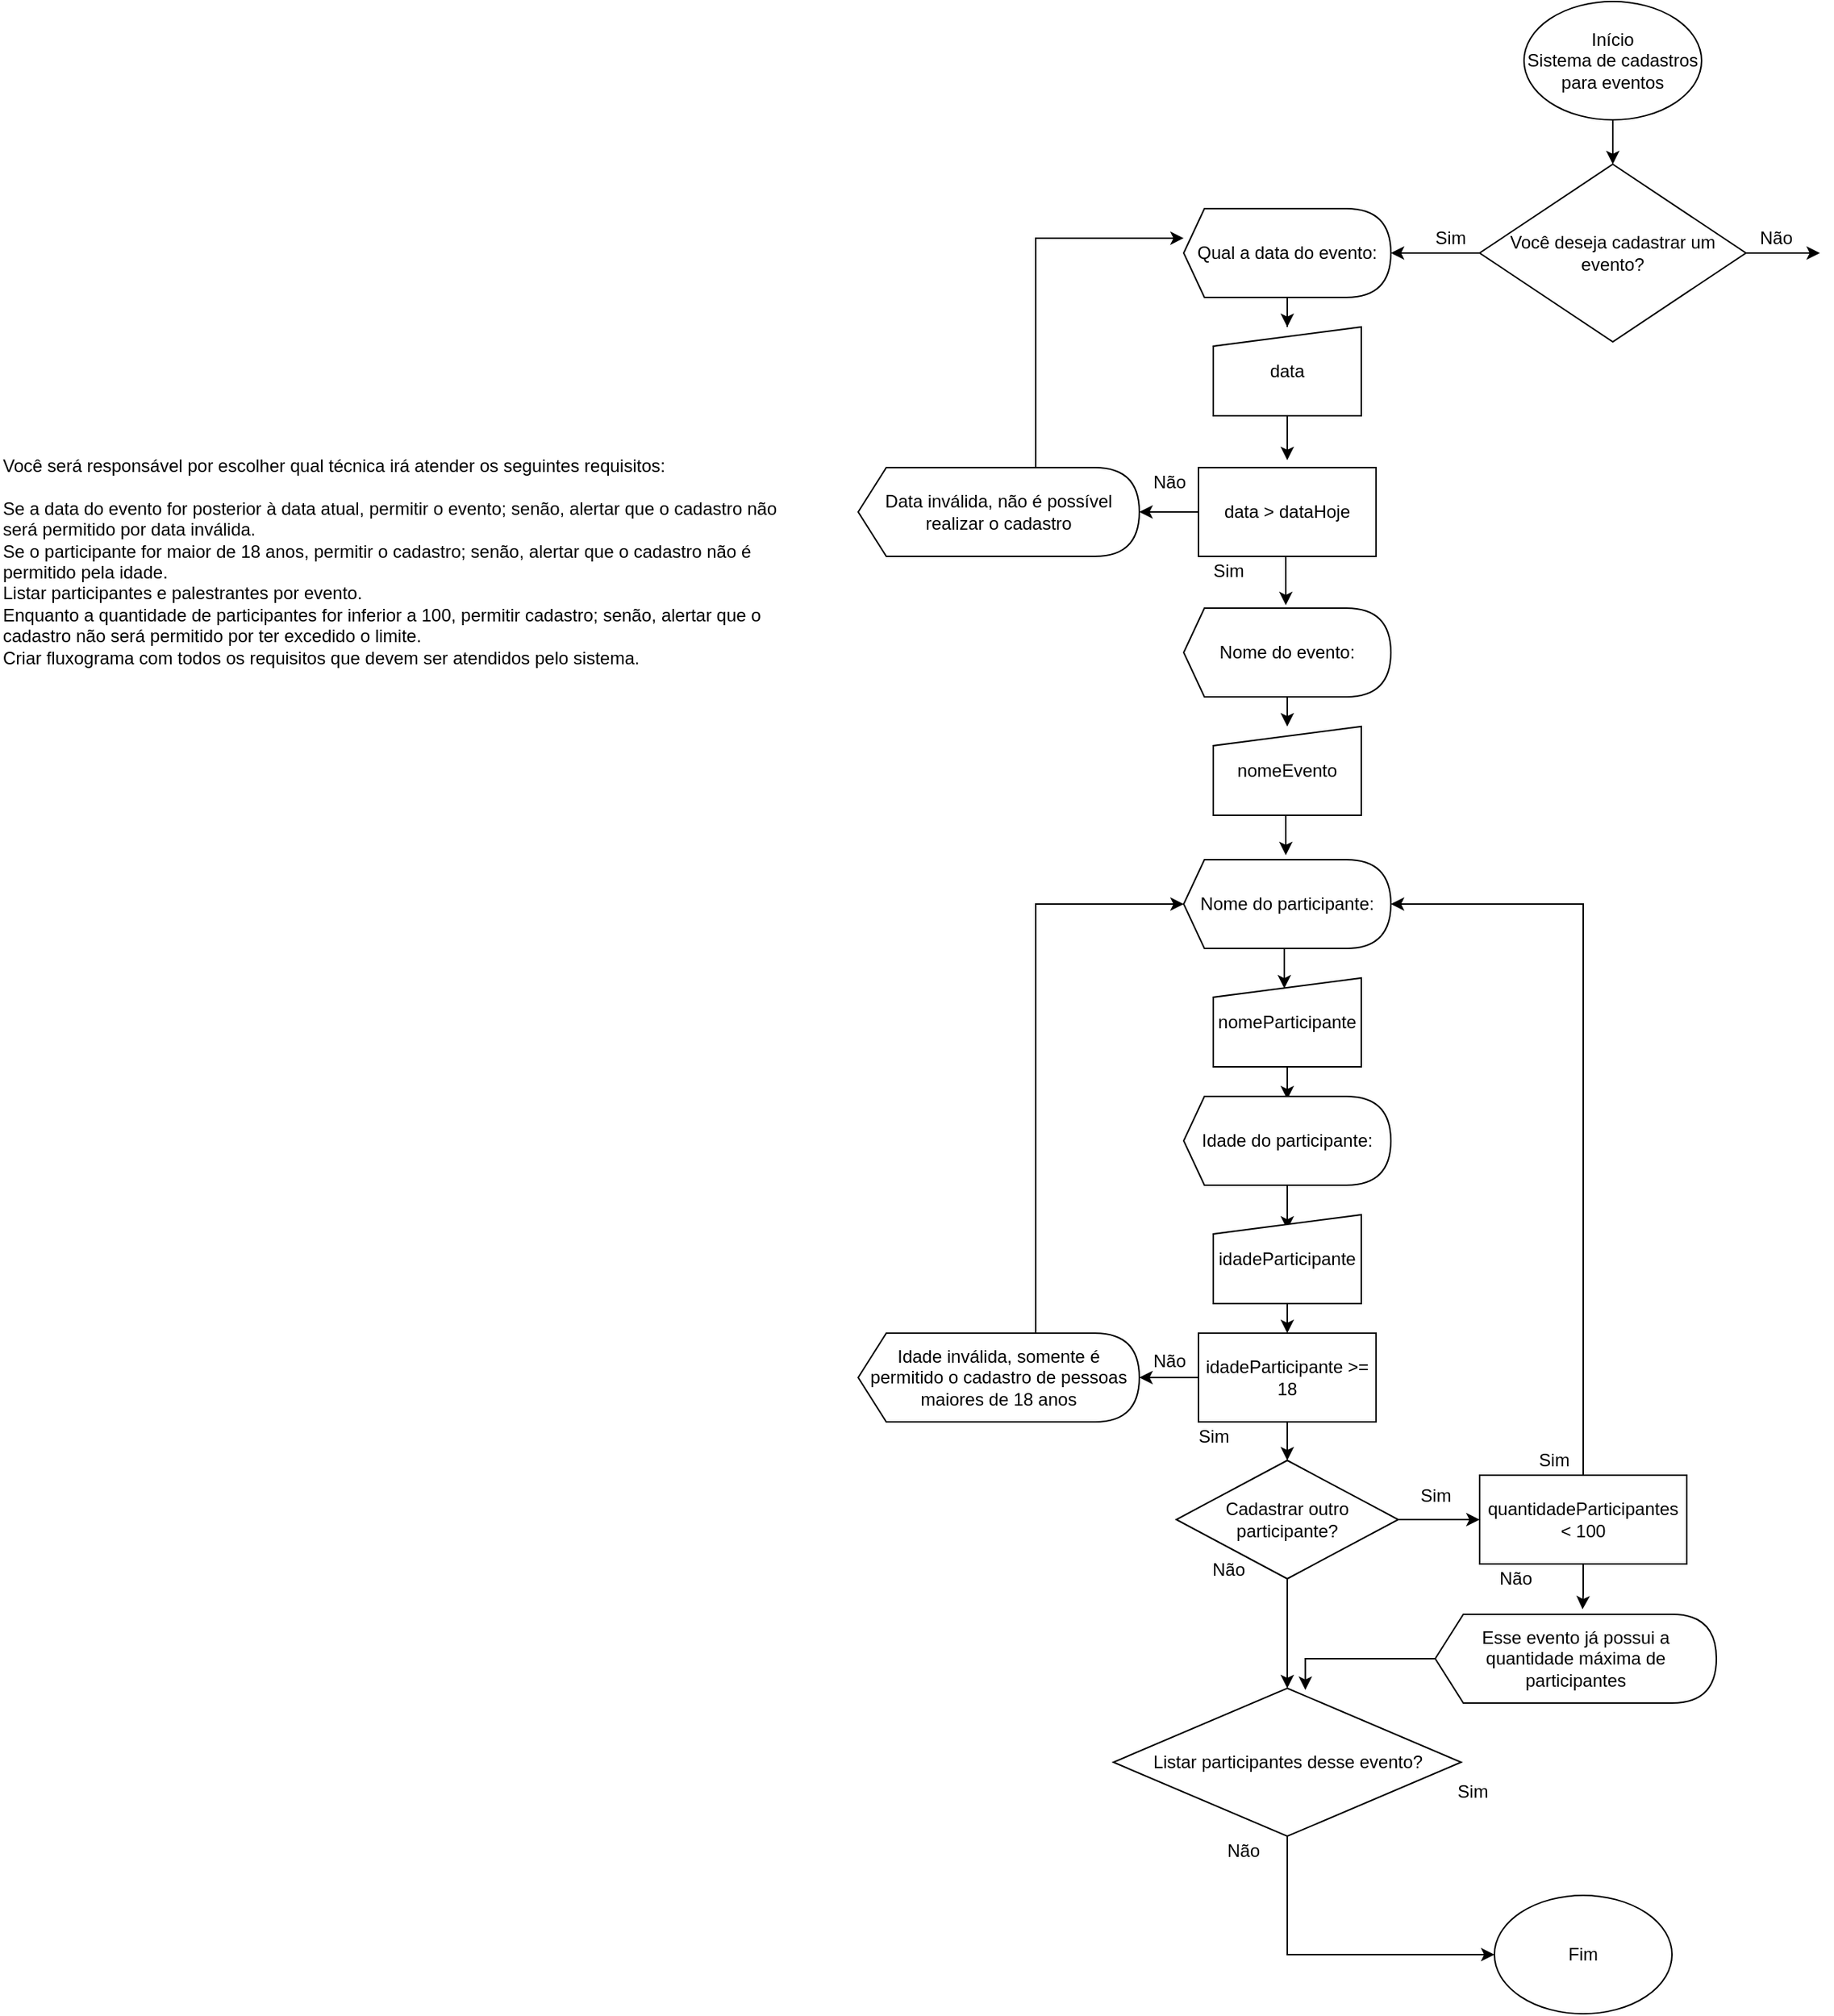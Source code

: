 <mxfile version="17.4.6" type="github">
  <diagram id="29ODBgfTGOtjrFLD_RwF" name="Page-1">
    <mxGraphModel dx="1791" dy="500" grid="1" gridSize="10" guides="1" tooltips="1" connect="1" arrows="1" fold="1" page="1" pageScale="1" pageWidth="827" pageHeight="1169" math="0" shadow="0">
      <root>
        <mxCell id="0" />
        <mxCell id="1" parent="0" />
        <mxCell id="-WZs5T-P6RfxNg0FdXoh-1" value="Você será responsável por escolher qual técnica irá atender os seguintes requisitos:&#xa;&#xa;Se a data do evento for posterior à data atual, permitir o evento; senão, alertar que o cadastro não será permitido por data inválida.&#xa;Se o participante for maior de 18 anos, permitir o cadastro; senão, alertar que o cadastro não é permitido pela idade.&#xa;Listar participantes e palestrantes por evento.&#xa;Enquanto a quantidade de participantes for inferior a 100, permitir cadastro; senão, alertar que o cadastro não será permitido por ter excedido o limite.&#xa;Criar fluxograma com todos os requisitos que devem ser atendidos pelo sistema." style="text;whiteSpace=wrap;html=1;" parent="1" vertex="1">
          <mxGeometry x="-630" y="540" width="550" height="160" as="geometry" />
        </mxCell>
        <mxCell id="-WZs5T-P6RfxNg0FdXoh-18" value="" style="edgeStyle=orthogonalEdgeStyle;rounded=0;orthogonalLoop=1;jettySize=auto;html=1;" parent="1" source="-WZs5T-P6RfxNg0FdXoh-2" target="-WZs5T-P6RfxNg0FdXoh-17" edge="1">
          <mxGeometry relative="1" as="geometry" />
        </mxCell>
        <mxCell id="-WZs5T-P6RfxNg0FdXoh-2" value="Início&lt;br&gt;Sistema de cadastros para eventos" style="ellipse;whiteSpace=wrap;html=1;" parent="1" vertex="1">
          <mxGeometry x="400" y="240" width="120" height="80" as="geometry" />
        </mxCell>
        <mxCell id="-WZs5T-P6RfxNg0FdXoh-19" value="" style="edgeStyle=orthogonalEdgeStyle;rounded=0;orthogonalLoop=1;jettySize=auto;html=1;" parent="1" source="-WZs5T-P6RfxNg0FdXoh-17" edge="1">
          <mxGeometry relative="1" as="geometry">
            <mxPoint x="600" y="410" as="targetPoint" />
          </mxGeometry>
        </mxCell>
        <mxCell id="-WZs5T-P6RfxNg0FdXoh-20" value="" style="edgeStyle=orthogonalEdgeStyle;rounded=0;orthogonalLoop=1;jettySize=auto;html=1;" parent="1" source="-WZs5T-P6RfxNg0FdXoh-17" edge="1">
          <mxGeometry relative="1" as="geometry">
            <mxPoint x="310" y="410" as="targetPoint" />
          </mxGeometry>
        </mxCell>
        <mxCell id="-WZs5T-P6RfxNg0FdXoh-17" value="&lt;span&gt;Você deseja cadastrar um evento?&lt;/span&gt;" style="strokeWidth=1;html=1;shape=mxgraph.flowchart.decision;whiteSpace=wrap;rounded=0;sketch=0;" parent="1" vertex="1">
          <mxGeometry x="370" y="350" width="180" height="120" as="geometry" />
        </mxCell>
        <mxCell id="-WZs5T-P6RfxNg0FdXoh-22" value="Não" style="text;html=1;align=center;verticalAlign=middle;resizable=0;points=[];autosize=1;strokeColor=none;fillColor=none;" parent="1" vertex="1">
          <mxGeometry x="550" y="390" width="40" height="20" as="geometry" />
        </mxCell>
        <mxCell id="-WZs5T-P6RfxNg0FdXoh-23" value="Sim" style="text;html=1;align=center;verticalAlign=middle;resizable=0;points=[];autosize=1;strokeColor=none;fillColor=none;" parent="1" vertex="1">
          <mxGeometry x="330" y="390" width="40" height="20" as="geometry" />
        </mxCell>
        <mxCell id="-WZs5T-P6RfxNg0FdXoh-60" style="edgeStyle=orthogonalEdgeStyle;rounded=0;orthogonalLoop=1;jettySize=auto;html=1;entryX=0.5;entryY=0;entryDx=0;entryDy=0;" parent="1" source="-WZs5T-P6RfxNg0FdXoh-24" target="-WZs5T-P6RfxNg0FdXoh-26" edge="1">
          <mxGeometry relative="1" as="geometry" />
        </mxCell>
        <mxCell id="-WZs5T-P6RfxNg0FdXoh-24" value="Qual a data do evento:" style="shape=display;whiteSpace=wrap;html=1;size=0.1;" parent="1" vertex="1">
          <mxGeometry x="170" y="380" width="140" height="60" as="geometry" />
        </mxCell>
        <mxCell id="-WZs5T-P6RfxNg0FdXoh-61" style="edgeStyle=orthogonalEdgeStyle;rounded=0;orthogonalLoop=1;jettySize=auto;html=1;" parent="1" source="-WZs5T-P6RfxNg0FdXoh-26" edge="1">
          <mxGeometry relative="1" as="geometry">
            <mxPoint x="240" y="550" as="targetPoint" />
          </mxGeometry>
        </mxCell>
        <mxCell id="-WZs5T-P6RfxNg0FdXoh-26" value="data" style="html=1;strokeWidth=1;shape=manualInput;whiteSpace=wrap;rounded=0;size=13;arcSize=11;sketch=0;" parent="1" vertex="1">
          <mxGeometry x="190" y="460" width="100" height="60" as="geometry" />
        </mxCell>
        <mxCell id="-WZs5T-P6RfxNg0FdXoh-56" style="edgeStyle=orthogonalEdgeStyle;rounded=0;orthogonalLoop=1;jettySize=auto;html=1;exitX=0.5;exitY=1;exitDx=0;exitDy=0;entryX=0.493;entryY=-0.033;entryDx=0;entryDy=0;entryPerimeter=0;" parent="1" source="-WZs5T-P6RfxNg0FdXoh-27" target="-WZs5T-P6RfxNg0FdXoh-31" edge="1">
          <mxGeometry relative="1" as="geometry" />
        </mxCell>
        <mxCell id="-WZs5T-P6RfxNg0FdXoh-62" style="edgeStyle=orthogonalEdgeStyle;rounded=0;orthogonalLoop=1;jettySize=auto;html=1;exitX=0;exitY=0.5;exitDx=0;exitDy=0;entryX=1;entryY=0.5;entryDx=0;entryDy=0;entryPerimeter=0;" parent="1" source="-WZs5T-P6RfxNg0FdXoh-27" target="-WZs5T-P6RfxNg0FdXoh-30" edge="1">
          <mxGeometry relative="1" as="geometry" />
        </mxCell>
        <mxCell id="-WZs5T-P6RfxNg0FdXoh-27" value="data &amp;gt; dataHoje" style="rounded=0;whiteSpace=wrap;html=1;sketch=0;strokeWidth=1;" parent="1" vertex="1">
          <mxGeometry x="180" y="555" width="120" height="60" as="geometry" />
        </mxCell>
        <mxCell id="-WZs5T-P6RfxNg0FdXoh-28" value="Sim" style="text;html=1;align=center;verticalAlign=middle;resizable=0;points=[];autosize=1;strokeColor=none;fillColor=none;" parent="1" vertex="1">
          <mxGeometry x="180" y="615" width="40" height="20" as="geometry" />
        </mxCell>
        <mxCell id="-WZs5T-P6RfxNg0FdXoh-29" value="Não" style="text;html=1;align=center;verticalAlign=middle;resizable=0;points=[];autosize=1;strokeColor=none;fillColor=none;" parent="1" vertex="1">
          <mxGeometry x="140" y="555" width="40" height="20" as="geometry" />
        </mxCell>
        <mxCell id="-WZs5T-P6RfxNg0FdXoh-68" style="edgeStyle=orthogonalEdgeStyle;rounded=0;orthogonalLoop=1;jettySize=auto;html=1;entryX=0;entryY=0.333;entryDx=0;entryDy=0;entryPerimeter=0;" parent="1" source="-WZs5T-P6RfxNg0FdXoh-30" target="-WZs5T-P6RfxNg0FdXoh-24" edge="1">
          <mxGeometry relative="1" as="geometry">
            <Array as="points">
              <mxPoint x="70" y="400" />
            </Array>
          </mxGeometry>
        </mxCell>
        <mxCell id="-WZs5T-P6RfxNg0FdXoh-30" value="Data inválida, não é possível realizar o cadastro" style="shape=display;whiteSpace=wrap;html=1;size=0.1;" parent="1" vertex="1">
          <mxGeometry x="-50" y="555" width="190" height="60" as="geometry" />
        </mxCell>
        <mxCell id="-WZs5T-P6RfxNg0FdXoh-57" style="edgeStyle=orthogonalEdgeStyle;rounded=0;orthogonalLoop=1;jettySize=auto;html=1;exitX=0;exitY=0;exitDx=62;exitDy=60;exitPerimeter=0;entryX=0.5;entryY=0;entryDx=0;entryDy=0;" parent="1" source="-WZs5T-P6RfxNg0FdXoh-31" target="-WZs5T-P6RfxNg0FdXoh-32" edge="1">
          <mxGeometry relative="1" as="geometry" />
        </mxCell>
        <mxCell id="-WZs5T-P6RfxNg0FdXoh-31" value="Nome do evento:" style="shape=display;whiteSpace=wrap;html=1;size=0.1;" parent="1" vertex="1">
          <mxGeometry x="170" y="650" width="140" height="60" as="geometry" />
        </mxCell>
        <mxCell id="-WZs5T-P6RfxNg0FdXoh-54" style="edgeStyle=orthogonalEdgeStyle;rounded=0;orthogonalLoop=1;jettySize=auto;html=1;exitX=0.5;exitY=1;exitDx=0;exitDy=0;entryX=0.493;entryY=-0.05;entryDx=0;entryDy=0;entryPerimeter=0;" parent="1" source="-WZs5T-P6RfxNg0FdXoh-32" target="-WZs5T-P6RfxNg0FdXoh-33" edge="1">
          <mxGeometry relative="1" as="geometry" />
        </mxCell>
        <mxCell id="-WZs5T-P6RfxNg0FdXoh-32" value="nomeEvento" style="html=1;strokeWidth=1;shape=manualInput;whiteSpace=wrap;rounded=0;size=13;arcSize=11;sketch=0;" parent="1" vertex="1">
          <mxGeometry x="190" y="730" width="100" height="60" as="geometry" />
        </mxCell>
        <mxCell id="-WZs5T-P6RfxNg0FdXoh-55" style="edgeStyle=orthogonalEdgeStyle;rounded=0;orthogonalLoop=1;jettySize=auto;html=1;exitX=0;exitY=0;exitDx=62;exitDy=60;exitPerimeter=0;entryX=0.48;entryY=0.117;entryDx=0;entryDy=0;entryPerimeter=0;" parent="1" source="-WZs5T-P6RfxNg0FdXoh-33" target="-WZs5T-P6RfxNg0FdXoh-34" edge="1">
          <mxGeometry relative="1" as="geometry" />
        </mxCell>
        <mxCell id="-WZs5T-P6RfxNg0FdXoh-33" value="Nome do participante:" style="shape=display;whiteSpace=wrap;html=1;size=0.1;" parent="1" vertex="1">
          <mxGeometry x="170" y="820" width="140" height="60" as="geometry" />
        </mxCell>
        <mxCell id="-WZs5T-P6RfxNg0FdXoh-52" style="edgeStyle=orthogonalEdgeStyle;rounded=0;orthogonalLoop=1;jettySize=auto;html=1;exitX=0.5;exitY=1;exitDx=0;exitDy=0;entryX=0.5;entryY=0.033;entryDx=0;entryDy=0;entryPerimeter=0;" parent="1" source="-WZs5T-P6RfxNg0FdXoh-34" target="-WZs5T-P6RfxNg0FdXoh-35" edge="1">
          <mxGeometry relative="1" as="geometry" />
        </mxCell>
        <mxCell id="-WZs5T-P6RfxNg0FdXoh-34" value="nomeParticipante" style="html=1;strokeWidth=1;shape=manualInput;whiteSpace=wrap;rounded=0;size=13;arcSize=11;sketch=0;" parent="1" vertex="1">
          <mxGeometry x="190" y="900" width="100" height="60" as="geometry" />
        </mxCell>
        <mxCell id="-WZs5T-P6RfxNg0FdXoh-53" style="edgeStyle=orthogonalEdgeStyle;rounded=0;orthogonalLoop=1;jettySize=auto;html=1;exitX=0;exitY=0;exitDx=62;exitDy=60;exitPerimeter=0;entryX=0.5;entryY=0.167;entryDx=0;entryDy=0;entryPerimeter=0;" parent="1" source="-WZs5T-P6RfxNg0FdXoh-35" target="-WZs5T-P6RfxNg0FdXoh-36" edge="1">
          <mxGeometry relative="1" as="geometry" />
        </mxCell>
        <mxCell id="-WZs5T-P6RfxNg0FdXoh-35" value="Idade do participante:" style="shape=display;whiteSpace=wrap;html=1;size=0.1;" parent="1" vertex="1">
          <mxGeometry x="170" y="980" width="140" height="60" as="geometry" />
        </mxCell>
        <mxCell id="-WZs5T-P6RfxNg0FdXoh-50" style="edgeStyle=orthogonalEdgeStyle;rounded=0;orthogonalLoop=1;jettySize=auto;html=1;exitX=0.5;exitY=1;exitDx=0;exitDy=0;entryX=0.5;entryY=0;entryDx=0;entryDy=0;" parent="1" source="-WZs5T-P6RfxNg0FdXoh-36" target="-WZs5T-P6RfxNg0FdXoh-37" edge="1">
          <mxGeometry relative="1" as="geometry" />
        </mxCell>
        <mxCell id="-WZs5T-P6RfxNg0FdXoh-36" value="idadeParticipante" style="html=1;strokeWidth=1;shape=manualInput;whiteSpace=wrap;rounded=0;size=13;arcSize=11;sketch=0;" parent="1" vertex="1">
          <mxGeometry x="190" y="1060" width="100" height="60" as="geometry" />
        </mxCell>
        <mxCell id="-WZs5T-P6RfxNg0FdXoh-49" value="" style="edgeStyle=orthogonalEdgeStyle;rounded=0;orthogonalLoop=1;jettySize=auto;html=1;" parent="1" source="-WZs5T-P6RfxNg0FdXoh-37" target="-WZs5T-P6RfxNg0FdXoh-41" edge="1">
          <mxGeometry relative="1" as="geometry" />
        </mxCell>
        <mxCell id="-WZs5T-P6RfxNg0FdXoh-73" style="edgeStyle=orthogonalEdgeStyle;rounded=0;orthogonalLoop=1;jettySize=auto;html=1;entryX=0.5;entryY=0;entryDx=0;entryDy=0;" parent="1" source="-WZs5T-P6RfxNg0FdXoh-37" target="-WZs5T-P6RfxNg0FdXoh-70" edge="1">
          <mxGeometry relative="1" as="geometry" />
        </mxCell>
        <mxCell id="-WZs5T-P6RfxNg0FdXoh-37" value="idadeParticipante &amp;gt;= 18" style="rounded=0;whiteSpace=wrap;html=1;sketch=0;strokeWidth=1;" parent="1" vertex="1">
          <mxGeometry x="180" y="1140" width="120" height="60" as="geometry" />
        </mxCell>
        <mxCell id="-WZs5T-P6RfxNg0FdXoh-38" value="Não" style="text;html=1;align=center;verticalAlign=middle;resizable=0;points=[];autosize=1;strokeColor=none;fillColor=none;" parent="1" vertex="1">
          <mxGeometry x="140" y="1149" width="40" height="20" as="geometry" />
        </mxCell>
        <mxCell id="-WZs5T-P6RfxNg0FdXoh-39" value="Sim" style="text;html=1;align=center;verticalAlign=middle;resizable=0;points=[];autosize=1;strokeColor=none;fillColor=none;" parent="1" vertex="1">
          <mxGeometry x="170" y="1200" width="40" height="20" as="geometry" />
        </mxCell>
        <mxCell id="-WZs5T-P6RfxNg0FdXoh-69" style="edgeStyle=orthogonalEdgeStyle;rounded=0;orthogonalLoop=1;jettySize=auto;html=1;entryX=0;entryY=0.5;entryDx=0;entryDy=0;entryPerimeter=0;" parent="1" source="-WZs5T-P6RfxNg0FdXoh-41" target="-WZs5T-P6RfxNg0FdXoh-33" edge="1">
          <mxGeometry relative="1" as="geometry">
            <Array as="points">
              <mxPoint x="70" y="850" />
            </Array>
          </mxGeometry>
        </mxCell>
        <mxCell id="-WZs5T-P6RfxNg0FdXoh-41" value="Idade inválida, somente é permitido o cadastro de pessoas maiores de 18 anos" style="shape=display;whiteSpace=wrap;html=1;size=0.1;" parent="1" vertex="1">
          <mxGeometry x="-50" y="1140" width="190" height="60" as="geometry" />
        </mxCell>
        <mxCell id="-WZs5T-P6RfxNg0FdXoh-42" value="Sim" style="text;html=1;align=center;verticalAlign=middle;resizable=0;points=[];autosize=1;strokeColor=none;fillColor=none;" parent="1" vertex="1">
          <mxGeometry x="320" y="1240" width="40" height="20" as="geometry" />
        </mxCell>
        <mxCell id="-WZs5T-P6RfxNg0FdXoh-43" value="Não" style="text;html=1;align=center;verticalAlign=middle;resizable=0;points=[];autosize=1;strokeColor=none;fillColor=none;" parent="1" vertex="1">
          <mxGeometry x="180" y="1290" width="40" height="20" as="geometry" />
        </mxCell>
        <mxCell id="-WZs5T-P6RfxNg0FdXoh-67" style="edgeStyle=orthogonalEdgeStyle;rounded=0;orthogonalLoop=1;jettySize=auto;html=1;exitX=0.5;exitY=0;exitDx=0;exitDy=0;entryX=1;entryY=0.5;entryDx=0;entryDy=0;entryPerimeter=0;" parent="1" source="-WZs5T-P6RfxNg0FdXoh-63" target="-WZs5T-P6RfxNg0FdXoh-33" edge="1">
          <mxGeometry relative="1" as="geometry" />
        </mxCell>
        <mxCell id="tCCi4dPBxki_MjiUghov-8" style="edgeStyle=orthogonalEdgeStyle;rounded=0;orthogonalLoop=1;jettySize=auto;html=1;entryX=0.524;entryY=-0.056;entryDx=0;entryDy=0;entryPerimeter=0;" edge="1" parent="1" source="-WZs5T-P6RfxNg0FdXoh-63" target="-WZs5T-P6RfxNg0FdXoh-77">
          <mxGeometry relative="1" as="geometry" />
        </mxCell>
        <mxCell id="-WZs5T-P6RfxNg0FdXoh-63" value="quantidadeParticipantes &amp;lt; 100" style="rounded=0;whiteSpace=wrap;html=1;sketch=0;strokeWidth=1;" parent="1" vertex="1">
          <mxGeometry x="370" y="1236" width="140" height="60" as="geometry" />
        </mxCell>
        <mxCell id="-WZs5T-P6RfxNg0FdXoh-65" value="Sim" style="text;html=1;align=center;verticalAlign=middle;resizable=0;points=[];autosize=1;strokeColor=none;fillColor=none;" parent="1" vertex="1">
          <mxGeometry x="400" y="1216" width="40" height="20" as="geometry" />
        </mxCell>
        <mxCell id="-WZs5T-P6RfxNg0FdXoh-66" value="Não" style="text;html=1;align=center;verticalAlign=middle;resizable=0;points=[];autosize=1;strokeColor=none;fillColor=none;" parent="1" vertex="1">
          <mxGeometry x="374" y="1296" width="40" height="20" as="geometry" />
        </mxCell>
        <mxCell id="-WZs5T-P6RfxNg0FdXoh-75" style="edgeStyle=orthogonalEdgeStyle;rounded=0;orthogonalLoop=1;jettySize=auto;html=1;entryX=0;entryY=0.5;entryDx=0;entryDy=0;" parent="1" source="-WZs5T-P6RfxNg0FdXoh-70" target="-WZs5T-P6RfxNg0FdXoh-63" edge="1">
          <mxGeometry relative="1" as="geometry" />
        </mxCell>
        <mxCell id="tCCi4dPBxki_MjiUghov-4" style="edgeStyle=orthogonalEdgeStyle;rounded=0;orthogonalLoop=1;jettySize=auto;html=1;exitX=0.5;exitY=1;exitDx=0;exitDy=0;entryX=0.5;entryY=0;entryDx=0;entryDy=0;" edge="1" parent="1" source="-WZs5T-P6RfxNg0FdXoh-70" target="tCCi4dPBxki_MjiUghov-2">
          <mxGeometry relative="1" as="geometry" />
        </mxCell>
        <mxCell id="-WZs5T-P6RfxNg0FdXoh-70" value="&lt;span&gt;Cadastrar outro participante?&lt;/span&gt;" style="rhombus;whiteSpace=wrap;html=1;rounded=0;sketch=0;strokeWidth=1;" parent="1" vertex="1">
          <mxGeometry x="165" y="1226" width="150" height="80" as="geometry" />
        </mxCell>
        <mxCell id="tCCi4dPBxki_MjiUghov-15" style="edgeStyle=orthogonalEdgeStyle;rounded=0;orthogonalLoop=1;jettySize=auto;html=1;entryX=0.552;entryY=0.011;entryDx=0;entryDy=0;entryPerimeter=0;" edge="1" parent="1" source="-WZs5T-P6RfxNg0FdXoh-77" target="tCCi4dPBxki_MjiUghov-2">
          <mxGeometry relative="1" as="geometry">
            <Array as="points">
              <mxPoint x="252" y="1360" />
            </Array>
          </mxGeometry>
        </mxCell>
        <mxCell id="-WZs5T-P6RfxNg0FdXoh-77" value="Esse evento já possui a quantidade máxima de participantes" style="shape=display;whiteSpace=wrap;html=1;size=0.1;" parent="1" vertex="1">
          <mxGeometry x="340" y="1330" width="190" height="60" as="geometry" />
        </mxCell>
        <mxCell id="tCCi4dPBxki_MjiUghov-13" style="edgeStyle=orthogonalEdgeStyle;rounded=0;orthogonalLoop=1;jettySize=auto;html=1;entryX=0;entryY=0.5;entryDx=0;entryDy=0;" edge="1" parent="1" source="tCCi4dPBxki_MjiUghov-2" target="tCCi4dPBxki_MjiUghov-11">
          <mxGeometry relative="1" as="geometry">
            <Array as="points">
              <mxPoint x="240" y="1560" />
            </Array>
          </mxGeometry>
        </mxCell>
        <mxCell id="tCCi4dPBxki_MjiUghov-2" value="&lt;span&gt;Listar participantes desse evento?&lt;/span&gt;" style="rhombus;whiteSpace=wrap;html=1;rounded=0;sketch=0;strokeWidth=1;" vertex="1" parent="1">
          <mxGeometry x="122.5" y="1380" width="235" height="100" as="geometry" />
        </mxCell>
        <mxCell id="tCCi4dPBxki_MjiUghov-9" value="Não" style="text;html=1;align=center;verticalAlign=middle;resizable=0;points=[];autosize=1;strokeColor=none;fillColor=none;" vertex="1" parent="1">
          <mxGeometry x="190" y="1480" width="40" height="20" as="geometry" />
        </mxCell>
        <mxCell id="tCCi4dPBxki_MjiUghov-10" value="Sim" style="text;html=1;align=center;verticalAlign=middle;resizable=0;points=[];autosize=1;strokeColor=none;fillColor=none;" vertex="1" parent="1">
          <mxGeometry x="345" y="1440" width="40" height="20" as="geometry" />
        </mxCell>
        <mxCell id="tCCi4dPBxki_MjiUghov-11" value="Fim" style="ellipse;whiteSpace=wrap;html=1;" vertex="1" parent="1">
          <mxGeometry x="380" y="1520" width="120" height="80" as="geometry" />
        </mxCell>
      </root>
    </mxGraphModel>
  </diagram>
</mxfile>
